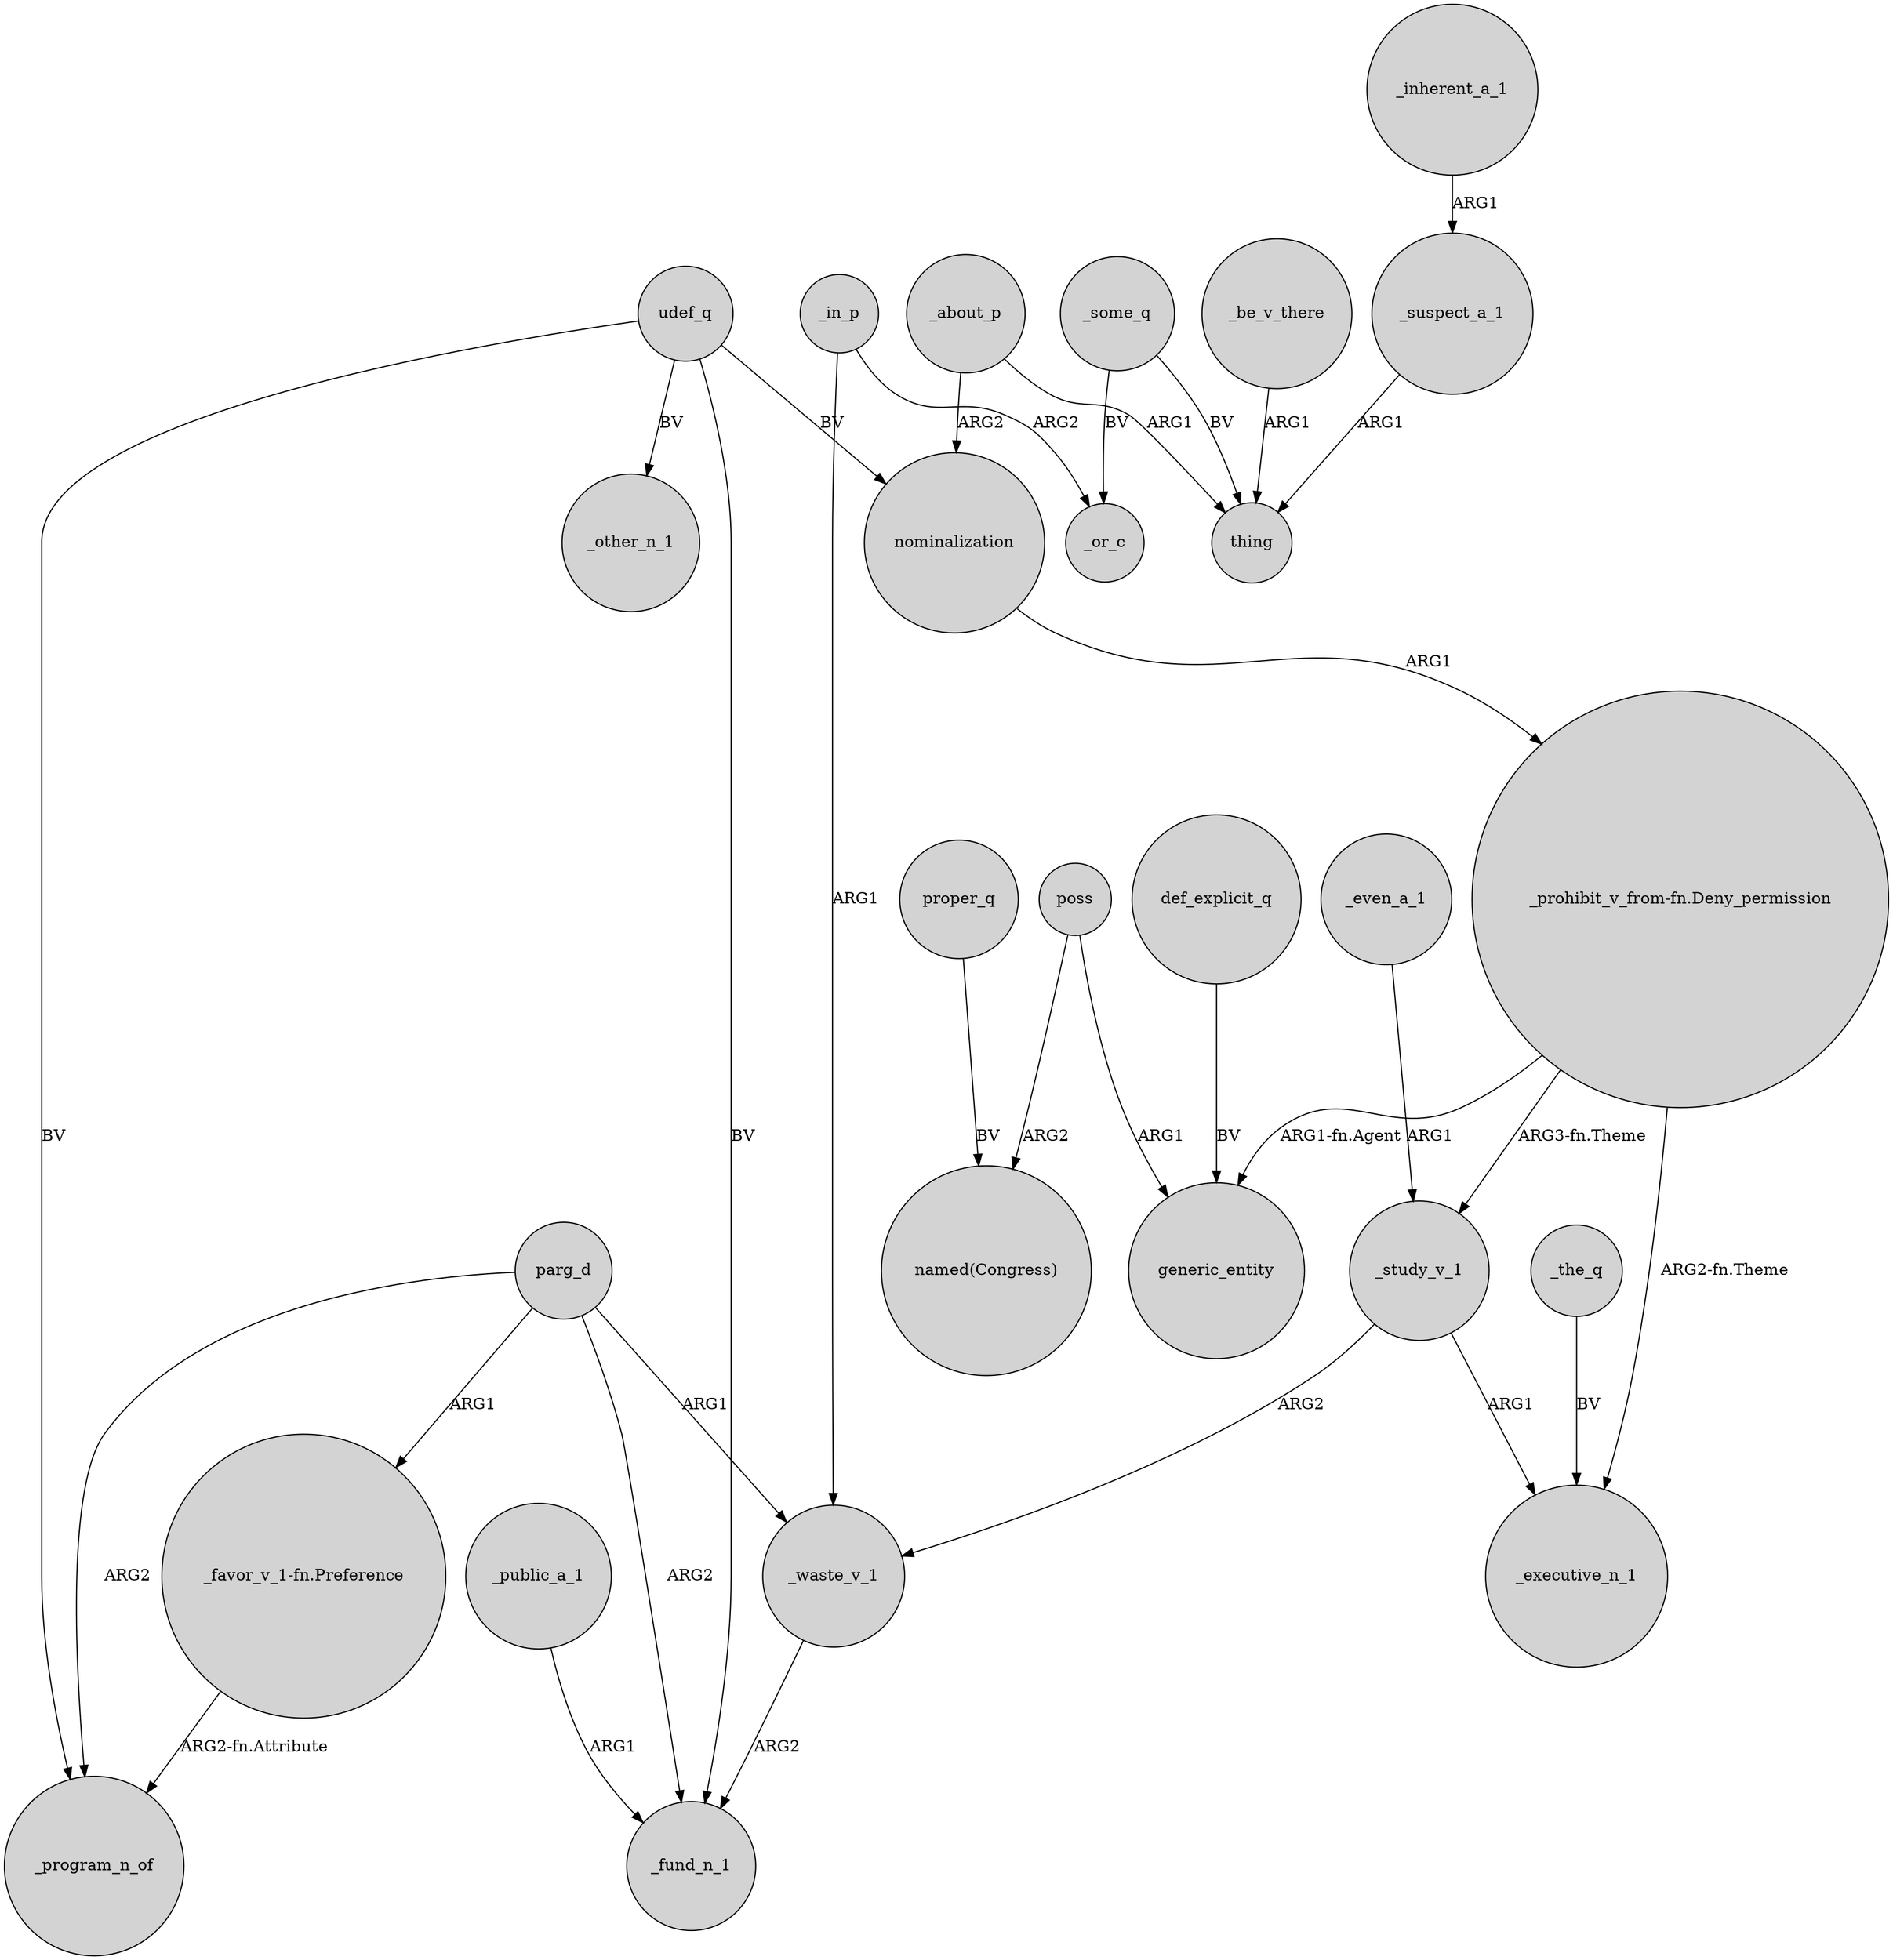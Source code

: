 digraph {
	node [shape=circle style=filled]
	parg_d -> _waste_v_1 [label=ARG1]
	poss -> generic_entity [label=ARG1]
	_some_q -> thing [label=BV]
	_the_q -> _executive_n_1 [label=BV]
	_about_p -> nominalization [label=ARG2]
	_be_v_there -> thing [label=ARG1]
	_suspect_a_1 -> thing [label=ARG1]
	def_explicit_q -> generic_entity [label=BV]
	_in_p -> _or_c [label=ARG2]
	_public_a_1 -> _fund_n_1 [label=ARG1]
	udef_q -> _program_n_of [label=BV]
	_study_v_1 -> _executive_n_1 [label=ARG1]
	"_favor_v_1-fn.Preference" -> _program_n_of [label="ARG2-fn.Attribute"]
	parg_d -> _program_n_of [label=ARG2]
	_study_v_1 -> _waste_v_1 [label=ARG2]
	parg_d -> _fund_n_1 [label=ARG2]
	_inherent_a_1 -> _suspect_a_1 [label=ARG1]
	_some_q -> _or_c [label=BV]
	proper_q -> "named(Congress)" [label=BV]
	"_prohibit_v_from-fn.Deny_permission" -> _study_v_1 [label="ARG3-fn.Theme"]
	udef_q -> _other_n_1 [label=BV]
	_waste_v_1 -> _fund_n_1 [label=ARG2]
	"_prohibit_v_from-fn.Deny_permission" -> _executive_n_1 [label="ARG2-fn.Theme"]
	_even_a_1 -> _study_v_1 [label=ARG1]
	"_prohibit_v_from-fn.Deny_permission" -> generic_entity [label="ARG1-fn.Agent"]
	udef_q -> _fund_n_1 [label=BV]
	udef_q -> nominalization [label=BV]
	parg_d -> "_favor_v_1-fn.Preference" [label=ARG1]
	_in_p -> _waste_v_1 [label=ARG1]
	poss -> "named(Congress)" [label=ARG2]
	nominalization -> "_prohibit_v_from-fn.Deny_permission" [label=ARG1]
	_about_p -> thing [label=ARG1]
}
